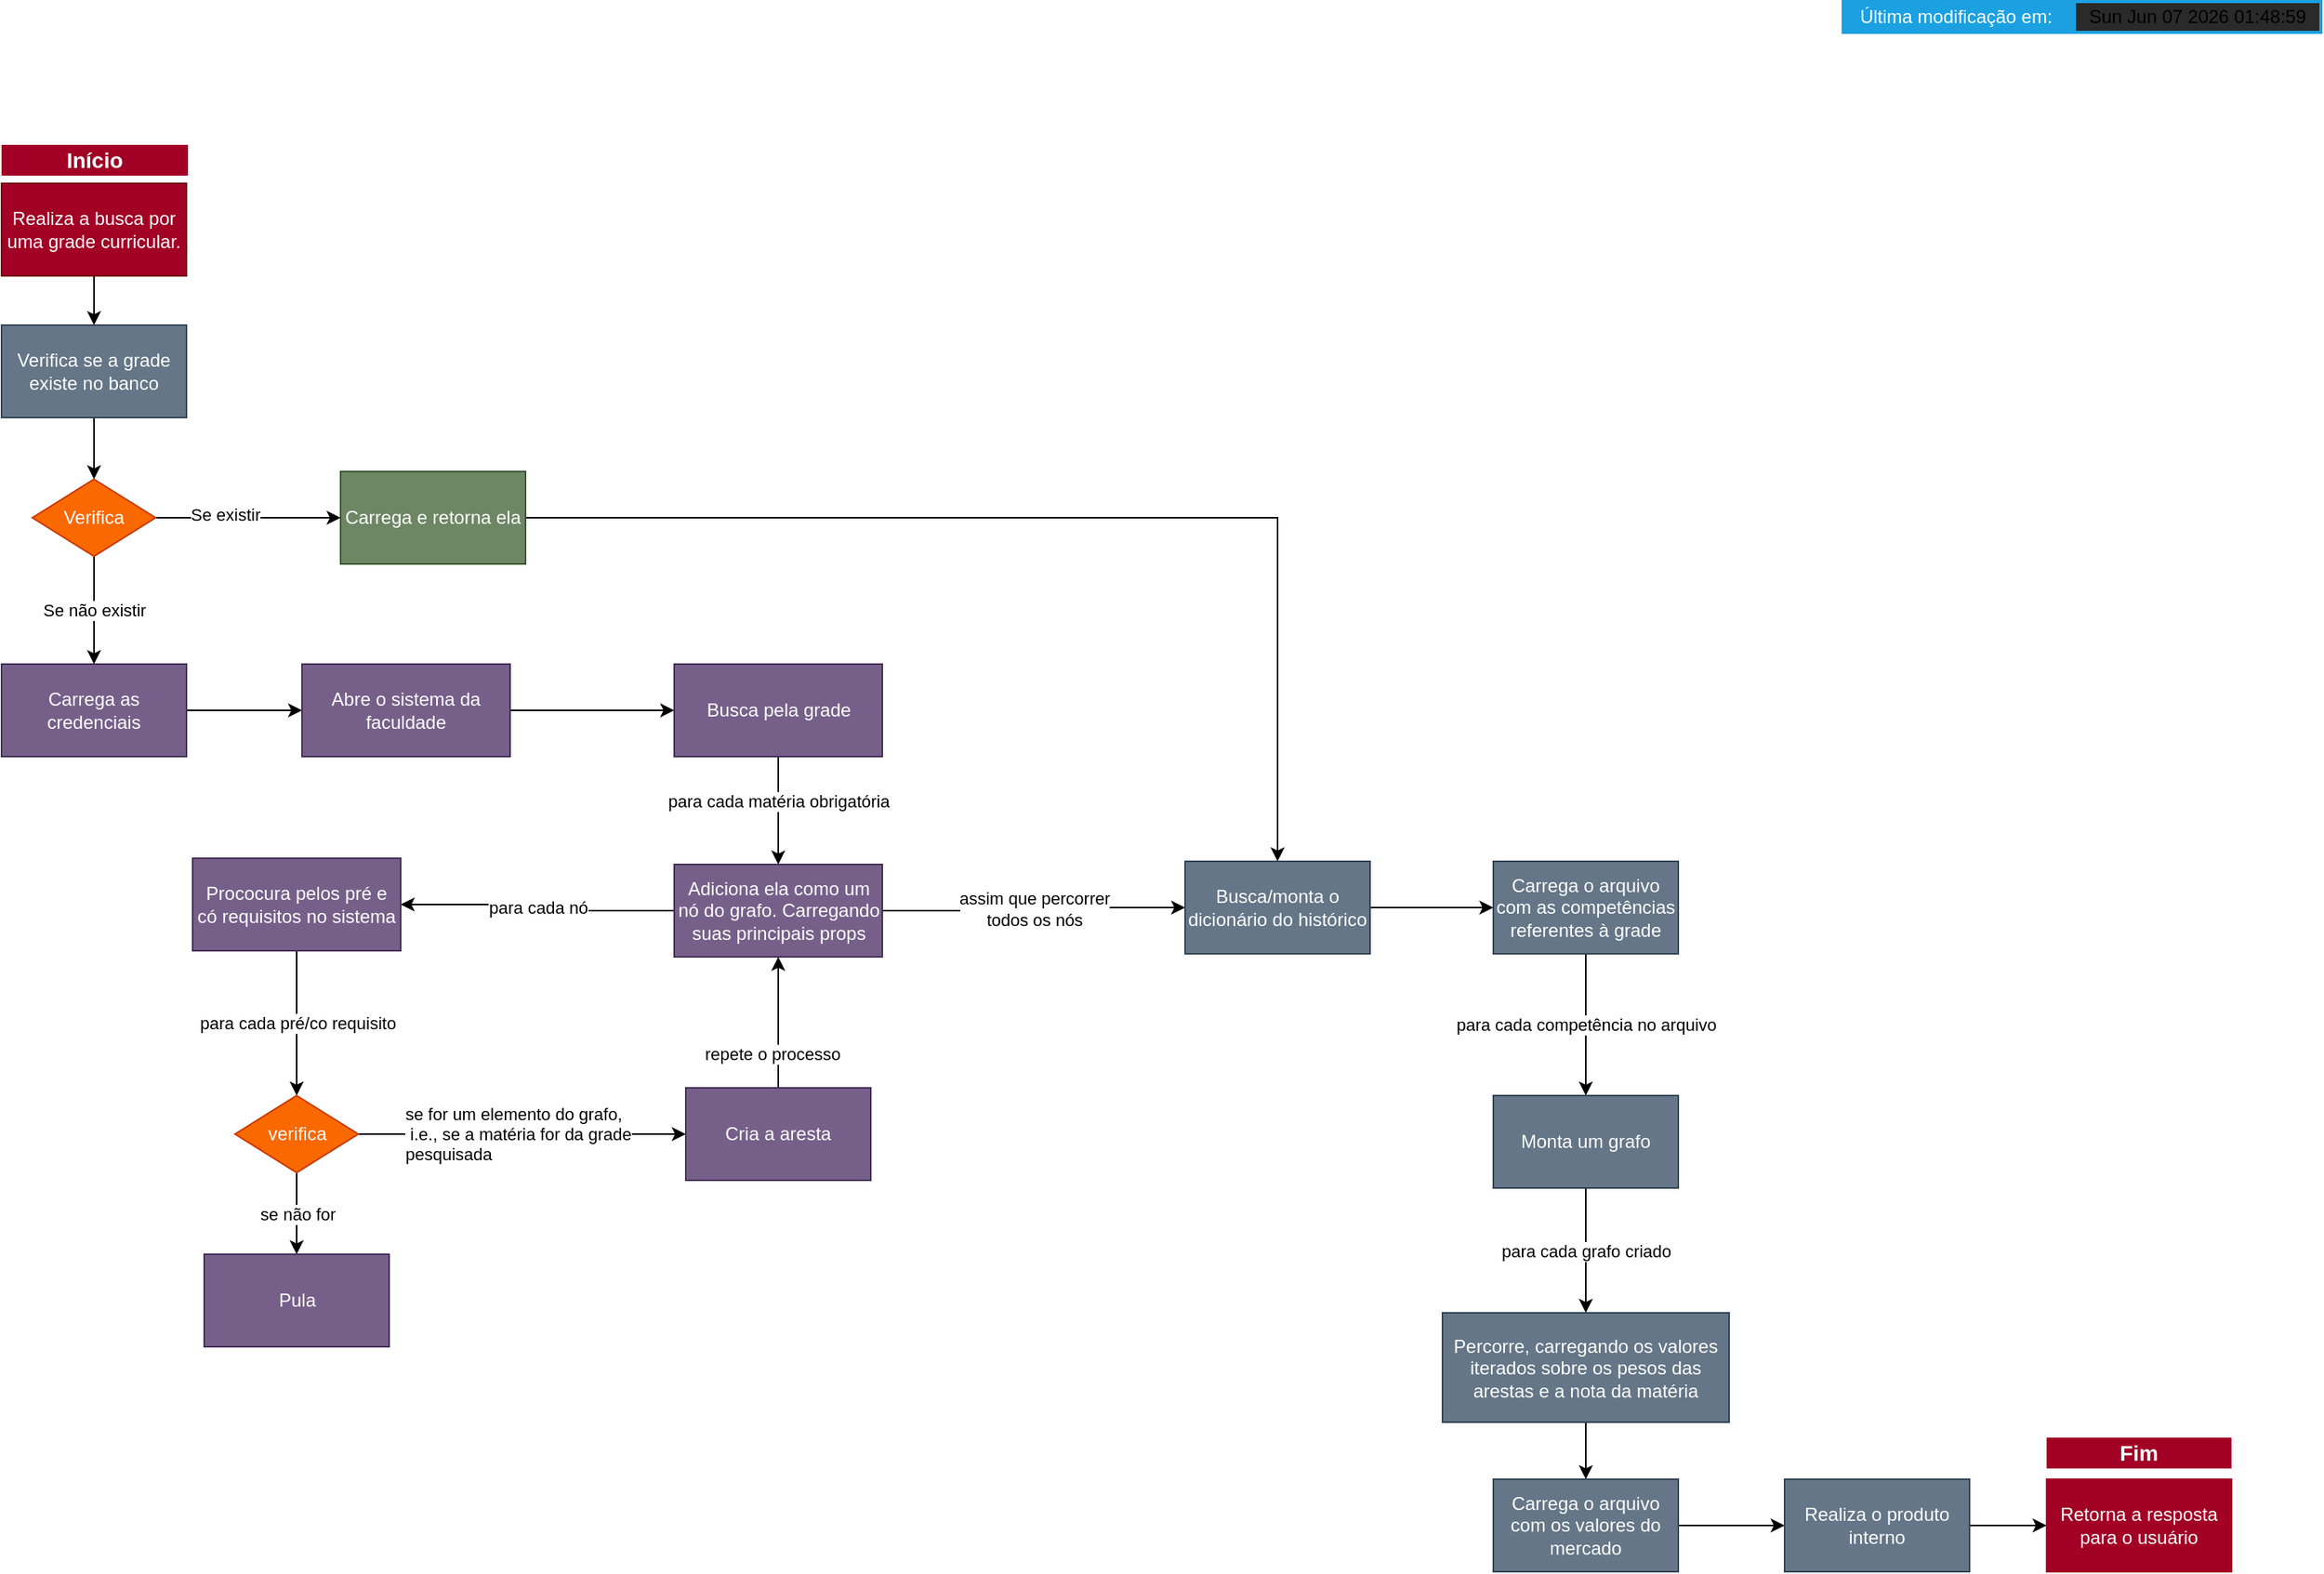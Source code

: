 <mxfile version="13.10.0" type="embed">
    <diagram id="NhFJj21BrNOq9iB9bAqp" name="ProcessFlux">
        <mxGraphModel dx="374" dy="358" grid="0" gridSize="10" guides="1" tooltips="1" connect="1" arrows="1" fold="1" page="1" pageScale="1" pageWidth="850" pageHeight="1100" math="0" shadow="0">
            <root>
                <mxCell id="0"/>
                <mxCell id="1" parent="0"/>
                <mxCell id="4" value="" style="edgeStyle=orthogonalEdgeStyle;rounded=0;orthogonalLoop=1;jettySize=auto;html=1;" parent="1" source="2" target="3" edge="1">
                    <mxGeometry relative="1" as="geometry"/>
                </mxCell>
                <mxCell id="2" value="Carrega as credenciais" style="rounded=0;whiteSpace=wrap;html=1;fillColor=#76608a;strokeColor=#432D57;fontColor=#ffffff;" parent="1" vertex="1">
                    <mxGeometry x="140" y="460" width="120" height="60" as="geometry"/>
                </mxCell>
                <mxCell id="6" value="" style="edgeStyle=orthogonalEdgeStyle;rounded=0;orthogonalLoop=1;jettySize=auto;html=1;" parent="1" source="3" target="5" edge="1">
                    <mxGeometry relative="1" as="geometry"/>
                </mxCell>
                <mxCell id="3" value="Abre o sistema da faculdade" style="rounded=0;whiteSpace=wrap;html=1;fillColor=#76608a;strokeColor=#432D57;fontColor=#ffffff;" parent="1" vertex="1">
                    <mxGeometry x="335" y="460" width="135" height="60" as="geometry"/>
                </mxCell>
                <mxCell id="8" value="" style="edgeStyle=orthogonalEdgeStyle;rounded=0;orthogonalLoop=1;jettySize=auto;html=1;" parent="1" source="5" target="7" edge="1">
                    <mxGeometry relative="1" as="geometry"/>
                </mxCell>
                <mxCell id="53" value="para cada matéria obrigatória" style="edgeLabel;html=1;align=center;verticalAlign=middle;resizable=0;points=[];" vertex="1" connectable="0" parent="8">
                    <mxGeometry x="-0.165" relative="1" as="geometry">
                        <mxPoint as="offset"/>
                    </mxGeometry>
                </mxCell>
                <mxCell id="5" value="Busca pela grade" style="rounded=0;whiteSpace=wrap;html=1;fillColor=#76608a;strokeColor=#432D57;fontColor=#ffffff;" parent="1" vertex="1">
                    <mxGeometry x="576.5" y="460" width="135" height="60" as="geometry"/>
                </mxCell>
                <mxCell id="10" value="para cada nó" style="edgeStyle=orthogonalEdgeStyle;rounded=0;orthogonalLoop=1;jettySize=auto;html=1;" parent="1" source="7" target="9" edge="1">
                    <mxGeometry relative="1" as="geometry"/>
                </mxCell>
                <mxCell id="57" value="assim que percorrer&lt;br&gt;todos os nós" style="edgeStyle=orthogonalEdgeStyle;rounded=0;orthogonalLoop=1;jettySize=auto;html=1;" edge="1" parent="1" source="7" target="56">
                    <mxGeometry relative="1" as="geometry"/>
                </mxCell>
                <mxCell id="7" value="Adiciona ela como um nó do grafo. Carregando suas principais props" style="rounded=0;whiteSpace=wrap;html=1;fillColor=#76608a;strokeColor=#432D57;fontColor=#ffffff;" parent="1" vertex="1">
                    <mxGeometry x="576.5" y="590" width="135" height="60" as="geometry"/>
                </mxCell>
                <mxCell id="12" value="para cada pré/co requisito" style="edgeStyle=orthogonalEdgeStyle;rounded=0;orthogonalLoop=1;jettySize=auto;html=1;entryX=0.5;entryY=0;entryDx=0;entryDy=0;" parent="1" source="9" target="13" edge="1">
                    <mxGeometry relative="1" as="geometry">
                        <mxPoint x="307.5" y="730" as="targetPoint"/>
                    </mxGeometry>
                </mxCell>
                <mxCell id="9" value="Prococura pelos pré e có requisitos no sistema" style="rounded=0;whiteSpace=wrap;html=1;fillColor=#76608a;strokeColor=#432D57;fontColor=#ffffff;" parent="1" vertex="1">
                    <mxGeometry x="264" y="586" width="135" height="60" as="geometry"/>
                </mxCell>
                <mxCell id="15" value="" style="edgeStyle=orthogonalEdgeStyle;rounded=0;orthogonalLoop=1;jettySize=auto;html=1;" parent="1" source="13" target="14" edge="1">
                    <mxGeometry relative="1" as="geometry"/>
                </mxCell>
                <mxCell id="16" value="&lt;div style=&quot;text-align: justify&quot;&gt;se for um elemento do grafo,&lt;/div&gt;&lt;div style=&quot;text-align: justify&quot;&gt;&amp;nbsp;i.e., se a matéria for da grade&lt;/div&gt;&lt;div style=&quot;text-align: justify&quot;&gt;pesquisada&lt;/div&gt;" style="edgeLabel;html=1;align=center;verticalAlign=middle;resizable=0;points=[];" parent="15" vertex="1" connectable="0">
                    <mxGeometry x="-0.218" y="-3" relative="1" as="geometry">
                        <mxPoint x="20.62" y="-3.03" as="offset"/>
                    </mxGeometry>
                </mxCell>
                <mxCell id="18" value="se não for" style="edgeStyle=orthogonalEdgeStyle;rounded=0;orthogonalLoop=1;jettySize=auto;html=1;" parent="1" source="13" target="17" edge="1">
                    <mxGeometry relative="1" as="geometry"/>
                </mxCell>
                <mxCell id="13" value="verifica" style="rhombus;whiteSpace=wrap;html=1;fillColor=#fa6800;strokeColor=#C73500;fontColor=#ffffff;" parent="1" vertex="1">
                    <mxGeometry x="291.5" y="740" width="80" height="50" as="geometry"/>
                </mxCell>
                <mxCell id="54" value="" style="edgeStyle=orthogonalEdgeStyle;rounded=0;orthogonalLoop=1;jettySize=auto;html=1;" edge="1" parent="1" source="14" target="7">
                    <mxGeometry relative="1" as="geometry"/>
                </mxCell>
                <mxCell id="55" value="repete o processo" style="edgeLabel;html=1;align=center;verticalAlign=middle;resizable=0;points=[];" vertex="1" connectable="0" parent="54">
                    <mxGeometry x="-0.485" y="4" relative="1" as="geometry">
                        <mxPoint as="offset"/>
                    </mxGeometry>
                </mxCell>
                <mxCell id="14" value="Cria a aresta" style="whiteSpace=wrap;html=1;fillColor=#76608a;strokeColor=#432D57;fontColor=#ffffff;" parent="1" vertex="1">
                    <mxGeometry x="584" y="735" width="120" height="60" as="geometry"/>
                </mxCell>
                <mxCell id="17" value="Pula" style="whiteSpace=wrap;html=1;fillColor=#76608a;strokeColor=#432D57;fontColor=#ffffff;" parent="1" vertex="1">
                    <mxGeometry x="271.5" y="843" width="120" height="60" as="geometry"/>
                </mxCell>
                <mxCell id="21" value="" style="edgeStyle=orthogonalEdgeStyle;rounded=0;orthogonalLoop=1;jettySize=auto;html=1;" parent="1" source="19" target="20" edge="1">
                    <mxGeometry relative="1" as="geometry"/>
                </mxCell>
                <mxCell id="19" value="Verifica se a grade existe no banco" style="rounded=0;whiteSpace=wrap;html=1;fillColor=#647687;strokeColor=#314354;fontColor=#ffffff;" parent="1" vertex="1">
                    <mxGeometry x="140" y="240" width="120" height="60" as="geometry"/>
                </mxCell>
                <mxCell id="22" value="Se não existir" style="edgeStyle=orthogonalEdgeStyle;rounded=0;orthogonalLoop=1;jettySize=auto;html=1;" parent="1" source="20" target="2" edge="1">
                    <mxGeometry relative="1" as="geometry"/>
                </mxCell>
                <mxCell id="24" value="" style="edgeStyle=orthogonalEdgeStyle;rounded=0;orthogonalLoop=1;jettySize=auto;html=1;" parent="1" source="20" target="23" edge="1">
                    <mxGeometry relative="1" as="geometry"/>
                </mxCell>
                <mxCell id="25" value="Se existir" style="edgeLabel;html=1;align=center;verticalAlign=middle;resizable=0;points=[];" parent="24" vertex="1" connectable="0">
                    <mxGeometry x="-0.267" y="-3" relative="1" as="geometry">
                        <mxPoint x="1" y="-5" as="offset"/>
                    </mxGeometry>
                </mxCell>
                <mxCell id="20" value="Verifica" style="rhombus;whiteSpace=wrap;html=1;fillColor=#fa6800;strokeColor=#C73500;fontColor=#ffffff;" parent="1" vertex="1">
                    <mxGeometry x="160" y="340" width="80" height="50" as="geometry"/>
                </mxCell>
                <mxCell id="58" style="edgeStyle=orthogonalEdgeStyle;rounded=0;orthogonalLoop=1;jettySize=auto;html=1;entryX=0.5;entryY=0;entryDx=0;entryDy=0;" edge="1" parent="1" source="23" target="56">
                    <mxGeometry relative="1" as="geometry"/>
                </mxCell>
                <mxCell id="23" value="Carrega e retorna ela" style="whiteSpace=wrap;html=1;fontColor=#ffffff;strokeColor=#3A5431;fillColor=#6d8764;" parent="1" vertex="1">
                    <mxGeometry x="360" y="335" width="120" height="60" as="geometry"/>
                </mxCell>
                <mxCell id="29" value="" style="edgeStyle=orthogonalEdgeStyle;rounded=0;orthogonalLoop=1;jettySize=auto;html=1;" edge="1" parent="1" source="28" target="19">
                    <mxGeometry relative="1" as="geometry"/>
                </mxCell>
                <mxCell id="28" value="Realiza a busca por uma grade curricular." style="rounded=0;whiteSpace=wrap;html=1;fillColor=#a20025;strokeColor=#6F0000;fontColor=#ffffff;" vertex="1" parent="1">
                    <mxGeometry x="140" y="148" width="120" height="60" as="geometry"/>
                </mxCell>
                <mxCell id="60" value="" style="edgeStyle=orthogonalEdgeStyle;rounded=0;orthogonalLoop=1;jettySize=auto;html=1;" edge="1" parent="1" source="56" target="59">
                    <mxGeometry relative="1" as="geometry"/>
                </mxCell>
                <mxCell id="56" value="Busca/monta o dicionário do histórico" style="whiteSpace=wrap;html=1;rounded=0;fontColor=#ffffff;strokeColor=#314354;fillColor=#647687;" vertex="1" parent="1">
                    <mxGeometry x="908" y="588" width="120" height="60" as="geometry"/>
                </mxCell>
                <mxCell id="62" value="para cada competência no arquivo" style="edgeStyle=orthogonalEdgeStyle;rounded=0;orthogonalLoop=1;jettySize=auto;html=1;" edge="1" parent="1" source="59" target="61">
                    <mxGeometry relative="1" as="geometry"/>
                </mxCell>
                <mxCell id="59" value="Carrega o arquivo com as competências referentes à grade" style="whiteSpace=wrap;html=1;rounded=0;fontColor=#ffffff;strokeColor=#314354;fillColor=#647687;" vertex="1" parent="1">
                    <mxGeometry x="1108" y="588" width="120" height="60" as="geometry"/>
                </mxCell>
                <mxCell id="64" value="para cada grafo criado" style="edgeStyle=orthogonalEdgeStyle;rounded=0;orthogonalLoop=1;jettySize=auto;html=1;" edge="1" parent="1" source="61" target="63">
                    <mxGeometry relative="1" as="geometry"/>
                </mxCell>
                <mxCell id="61" value="Monta um grafo" style="whiteSpace=wrap;html=1;rounded=0;fontColor=#ffffff;strokeColor=#314354;fillColor=#647687;" vertex="1" parent="1">
                    <mxGeometry x="1108" y="740" width="120" height="60" as="geometry"/>
                </mxCell>
                <mxCell id="66" value="" style="edgeStyle=orthogonalEdgeStyle;rounded=0;orthogonalLoop=1;jettySize=auto;html=1;" edge="1" parent="1" source="63" target="65">
                    <mxGeometry relative="1" as="geometry"/>
                </mxCell>
                <mxCell id="63" value="Percorre, carregando os valores iterados sobre os pesos das arestas e a nota da matéria" style="whiteSpace=wrap;html=1;rounded=0;fontColor=#ffffff;strokeColor=#314354;fillColor=#647687;" vertex="1" parent="1">
                    <mxGeometry x="1075" y="881" width="186" height="71" as="geometry"/>
                </mxCell>
                <mxCell id="68" value="" style="edgeStyle=orthogonalEdgeStyle;rounded=0;orthogonalLoop=1;jettySize=auto;html=1;" edge="1" parent="1" source="65" target="67">
                    <mxGeometry relative="1" as="geometry"/>
                </mxCell>
                <mxCell id="65" value="Carrega o arquivo com os valores do mercado" style="whiteSpace=wrap;html=1;rounded=0;fontColor=#ffffff;strokeColor=#314354;fillColor=#647687;" vertex="1" parent="1">
                    <mxGeometry x="1108" y="989" width="120" height="60" as="geometry"/>
                </mxCell>
                <mxCell id="70" value="" style="edgeStyle=orthogonalEdgeStyle;rounded=0;orthogonalLoop=1;jettySize=auto;html=1;" edge="1" parent="1" source="67" target="69">
                    <mxGeometry relative="1" as="geometry"/>
                </mxCell>
                <mxCell id="67" value="Realiza o produto interno" style="whiteSpace=wrap;html=1;rounded=0;fontColor=#ffffff;strokeColor=#314354;fillColor=#647687;" vertex="1" parent="1">
                    <mxGeometry x="1297" y="989" width="120" height="60" as="geometry"/>
                </mxCell>
                <mxCell id="69" value="Retorna a resposta para o usuário" style="whiteSpace=wrap;html=1;rounded=0;fontColor=#ffffff;fillColor=#a20025;strokeColor=#A20025;" vertex="1" parent="1">
                    <mxGeometry x="1467" y="989" width="120" height="60" as="geometry"/>
                </mxCell>
                <mxCell id="71" value="Fim" style="text;html=1;align=center;verticalAlign=middle;whiteSpace=wrap;rounded=0;fontStyle=1;fontSize=14;labelBackgroundColor=none;fontColor=#FFFFFF;labelBorderColor=none;spacingTop=0;perimeterSpacing=5;strokeWidth=8;fillColor=#A20025;" vertex="1" parent="1">
                    <mxGeometry x="1467" y="962" width="120" height="20" as="geometry"/>
                </mxCell>
                <mxCell id="72" value="Início" style="text;html=1;align=center;verticalAlign=middle;whiteSpace=wrap;rounded=0;fontStyle=1;fontSize=14;labelBackgroundColor=none;fontColor=#FFFFFF;labelBorderColor=none;spacingTop=0;perimeterSpacing=5;strokeWidth=8;fillColor=#A20025;" vertex="1" parent="1">
                    <mxGeometry x="140" y="123" width="121" height="20" as="geometry"/>
                </mxCell>
                <mxCell id="74" value="" style="group;rounded=0;labelBackgroundColor=none;strokeWidth=8;fontSize=14;fontColor=#FFFFFF;fillColor=#2a2a2a;" vertex="1" connectable="0" parent="1">
                    <mxGeometry x="1335" y="30" width="310" height="20" as="geometry"/>
                </mxCell>
                <UserObject label="%date{ddd mmm dd yyyy HH:MM:ss}%" placeholders="1" id="75">
                    <mxCell style="text;html=1;fillColor=none;align=center;verticalAlign=middle;whiteSpace=wrap;overflow=hidden;rounded=0;strokeColor=#1BA1E2;strokeWidth=2;" vertex="1" parent="74">
                        <mxGeometry x="150" width="160" height="20" as="geometry"/>
                    </mxCell>
                </UserObject>
                <mxCell id="76" value="Última modificação em:&amp;nbsp;" style="text;html=1;fillColor=#1ba1e2;align=center;verticalAlign=middle;whiteSpace=wrap;rounded=0;fontColor=#ffffff;strokeColor=#1BA1E2;strokeWidth=2;" vertex="1" parent="74">
                    <mxGeometry width="150" height="20" as="geometry"/>
                </mxCell>
            </root>
        </mxGraphModel>
    </diagram>
</mxfile>
